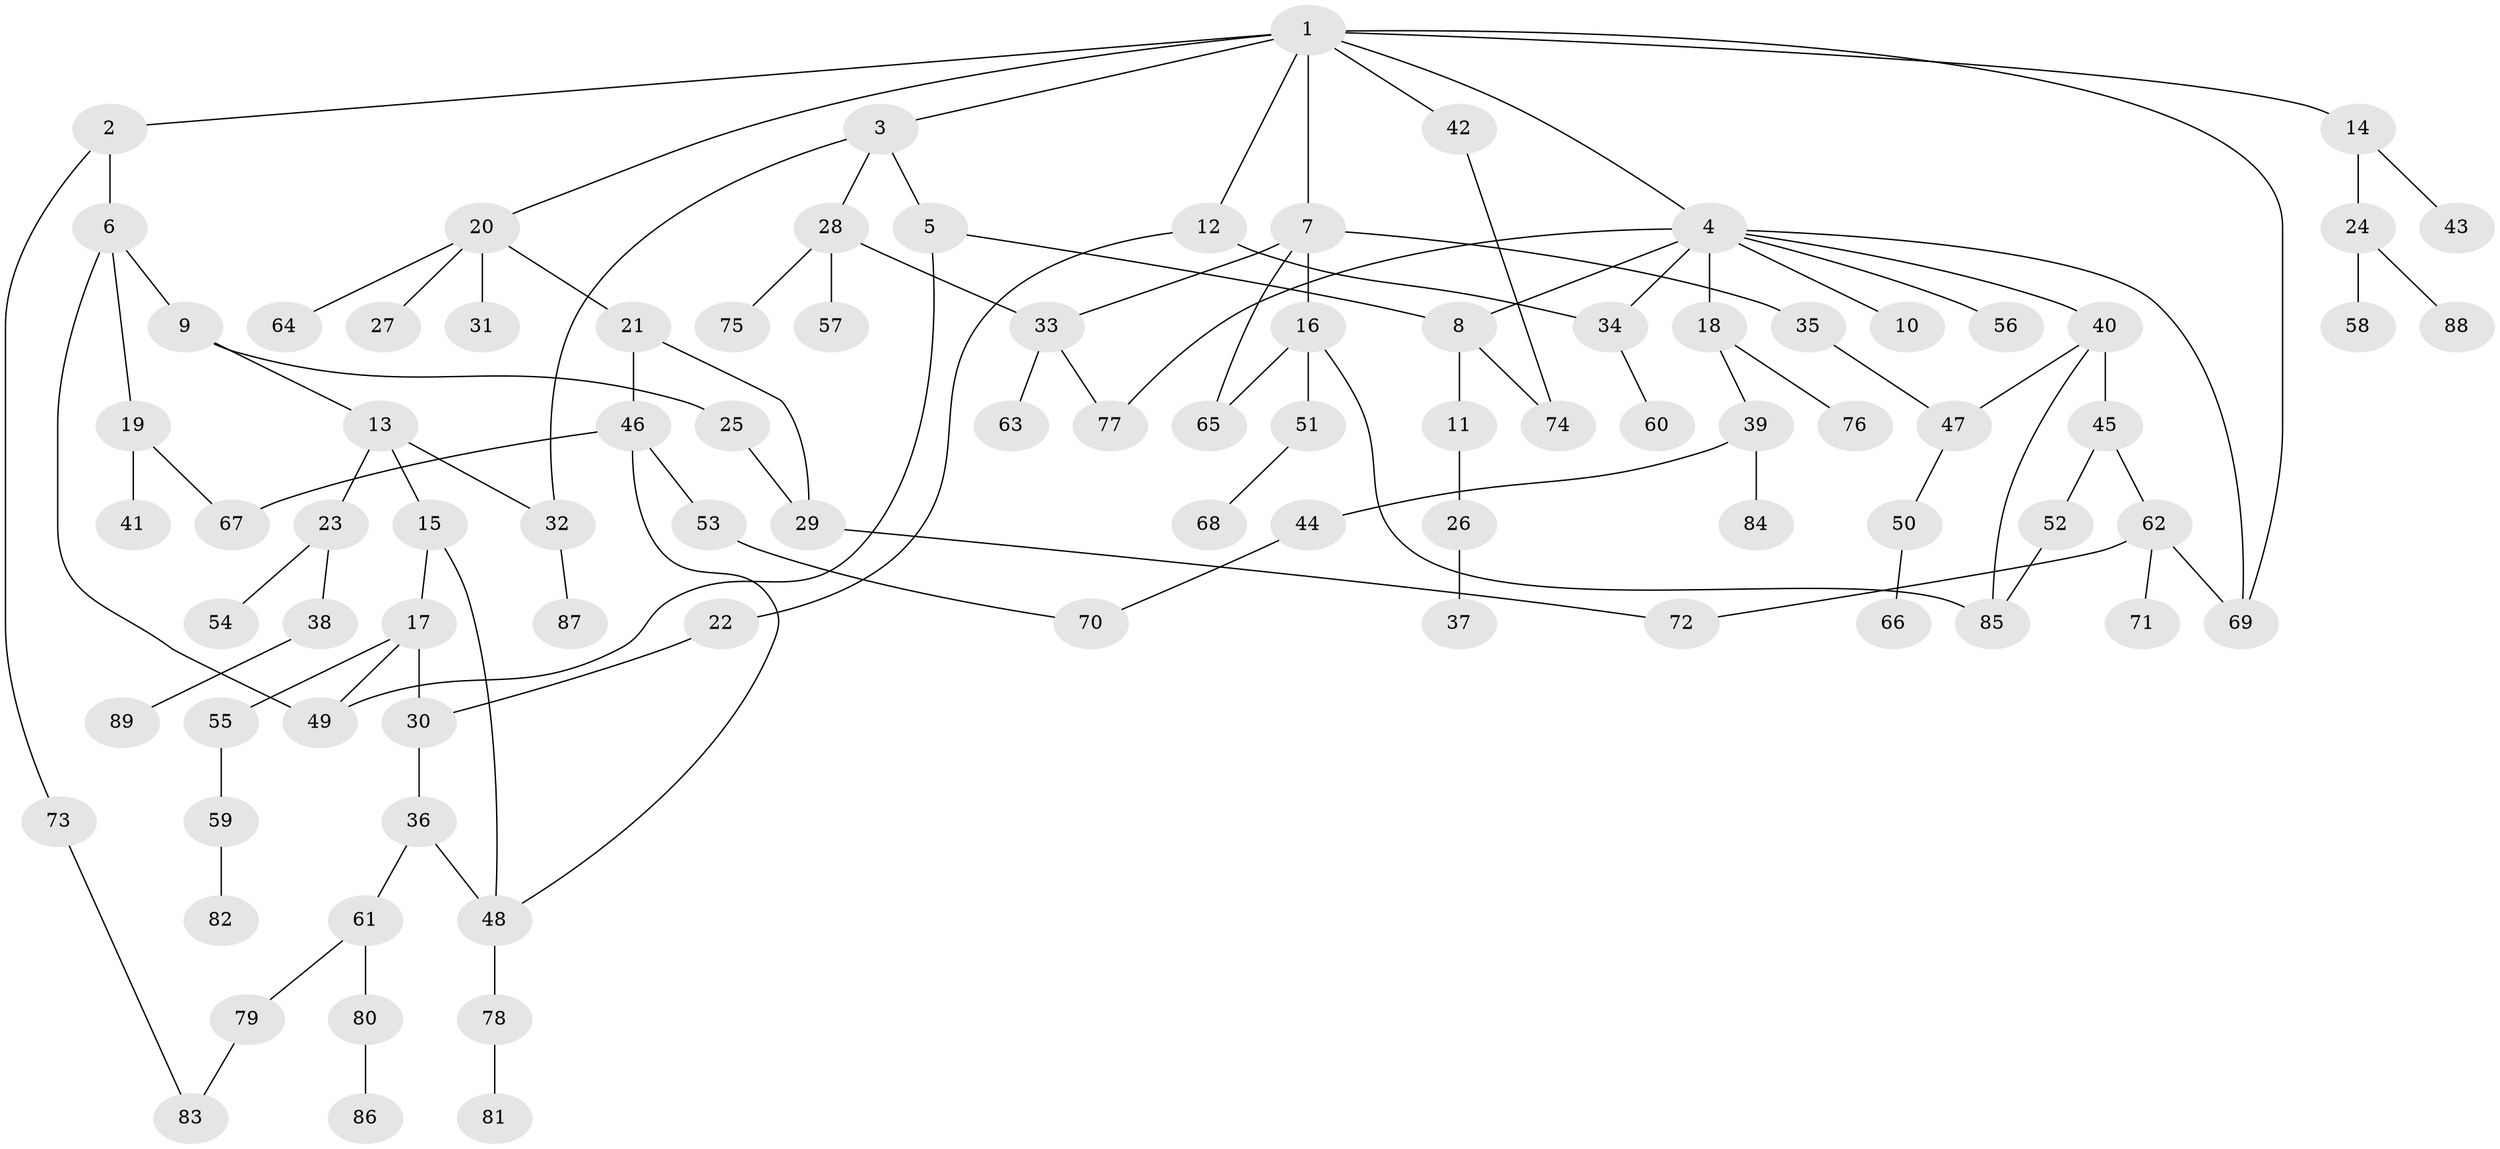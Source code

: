// coarse degree distribution, {11: 0.01818181818181818, 3: 0.2, 8: 0.01818181818181818, 5: 0.10909090909090909, 2: 0.23636363636363636, 4: 0.12727272727272726, 1: 0.2909090909090909}
// Generated by graph-tools (version 1.1) at 2025/23/03/03/25 07:23:34]
// undirected, 89 vertices, 110 edges
graph export_dot {
graph [start="1"]
  node [color=gray90,style=filled];
  1;
  2;
  3;
  4;
  5;
  6;
  7;
  8;
  9;
  10;
  11;
  12;
  13;
  14;
  15;
  16;
  17;
  18;
  19;
  20;
  21;
  22;
  23;
  24;
  25;
  26;
  27;
  28;
  29;
  30;
  31;
  32;
  33;
  34;
  35;
  36;
  37;
  38;
  39;
  40;
  41;
  42;
  43;
  44;
  45;
  46;
  47;
  48;
  49;
  50;
  51;
  52;
  53;
  54;
  55;
  56;
  57;
  58;
  59;
  60;
  61;
  62;
  63;
  64;
  65;
  66;
  67;
  68;
  69;
  70;
  71;
  72;
  73;
  74;
  75;
  76;
  77;
  78;
  79;
  80;
  81;
  82;
  83;
  84;
  85;
  86;
  87;
  88;
  89;
  1 -- 2;
  1 -- 3;
  1 -- 4;
  1 -- 7;
  1 -- 12;
  1 -- 14;
  1 -- 20;
  1 -- 42;
  1 -- 69;
  2 -- 6;
  2 -- 73;
  3 -- 5;
  3 -- 28;
  3 -- 32;
  4 -- 10;
  4 -- 18;
  4 -- 34;
  4 -- 40;
  4 -- 56;
  4 -- 77;
  4 -- 69;
  4 -- 8;
  5 -- 8;
  5 -- 49;
  6 -- 9;
  6 -- 19;
  6 -- 49;
  7 -- 16;
  7 -- 33;
  7 -- 35;
  7 -- 65;
  8 -- 11;
  8 -- 74;
  9 -- 13;
  9 -- 25;
  11 -- 26;
  12 -- 22;
  12 -- 34;
  13 -- 15;
  13 -- 23;
  13 -- 32;
  14 -- 24;
  14 -- 43;
  15 -- 17;
  15 -- 48;
  16 -- 51;
  16 -- 65;
  16 -- 85;
  17 -- 30;
  17 -- 55;
  17 -- 49;
  18 -- 39;
  18 -- 76;
  19 -- 41;
  19 -- 67;
  20 -- 21;
  20 -- 27;
  20 -- 31;
  20 -- 64;
  21 -- 46;
  21 -- 29;
  22 -- 30;
  23 -- 38;
  23 -- 54;
  24 -- 58;
  24 -- 88;
  25 -- 29;
  26 -- 37;
  28 -- 57;
  28 -- 75;
  28 -- 33;
  29 -- 72;
  30 -- 36;
  32 -- 87;
  33 -- 63;
  33 -- 77;
  34 -- 60;
  35 -- 47;
  36 -- 48;
  36 -- 61;
  38 -- 89;
  39 -- 44;
  39 -- 84;
  40 -- 45;
  40 -- 85;
  40 -- 47;
  42 -- 74;
  44 -- 70;
  45 -- 52;
  45 -- 62;
  46 -- 53;
  46 -- 48;
  46 -- 67;
  47 -- 50;
  48 -- 78;
  50 -- 66;
  51 -- 68;
  52 -- 85;
  53 -- 70;
  55 -- 59;
  59 -- 82;
  61 -- 79;
  61 -- 80;
  62 -- 69;
  62 -- 71;
  62 -- 72;
  73 -- 83;
  78 -- 81;
  79 -- 83;
  80 -- 86;
}
